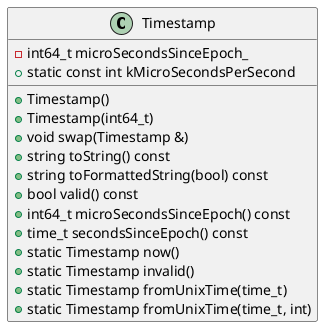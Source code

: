 @startuml
class Timestamp
{
    - int64_t microSecondsSinceEpoch_
    + Timestamp()
    + Timestamp(int64_t)
    + void swap(Timestamp &)
    + string toString() const 
    + string toFormattedString(bool) const 
    + bool valid() const 
    + int64_t microSecondsSinceEpoch() const 
    + time_t secondsSinceEpoch() const 
    + static Timestamp now()
    + static Timestamp invalid()
    + static Timestamp fromUnixTime(time_t)
    + static Timestamp fromUnixTime(time_t, int)
    + static const int kMicroSecondsPerSecond
}


@enduml
